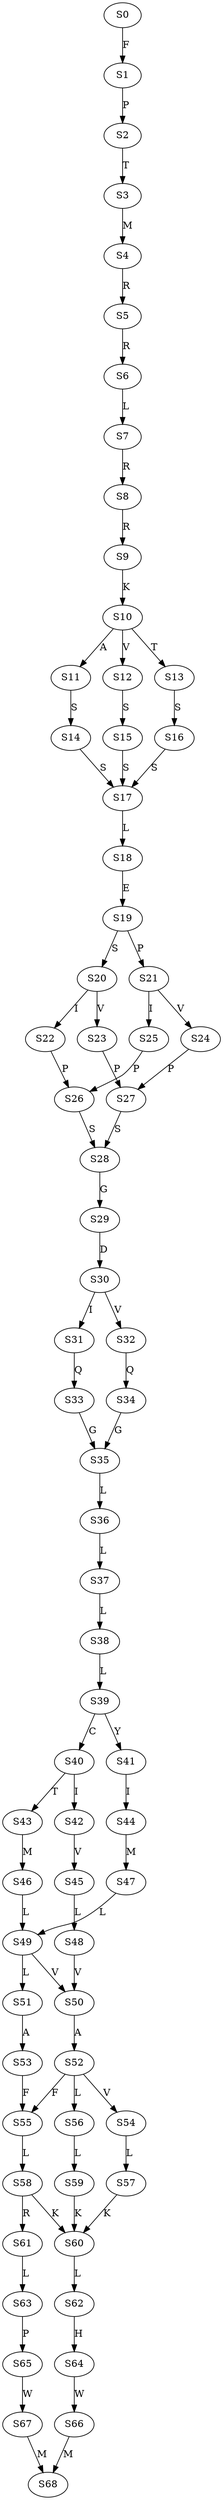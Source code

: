 strict digraph  {
	S0 -> S1 [ label = F ];
	S1 -> S2 [ label = P ];
	S2 -> S3 [ label = T ];
	S3 -> S4 [ label = M ];
	S4 -> S5 [ label = R ];
	S5 -> S6 [ label = R ];
	S6 -> S7 [ label = L ];
	S7 -> S8 [ label = R ];
	S8 -> S9 [ label = R ];
	S9 -> S10 [ label = K ];
	S10 -> S11 [ label = A ];
	S10 -> S12 [ label = V ];
	S10 -> S13 [ label = T ];
	S11 -> S14 [ label = S ];
	S12 -> S15 [ label = S ];
	S13 -> S16 [ label = S ];
	S14 -> S17 [ label = S ];
	S15 -> S17 [ label = S ];
	S16 -> S17 [ label = S ];
	S17 -> S18 [ label = L ];
	S18 -> S19 [ label = E ];
	S19 -> S20 [ label = S ];
	S19 -> S21 [ label = P ];
	S20 -> S22 [ label = I ];
	S20 -> S23 [ label = V ];
	S21 -> S24 [ label = V ];
	S21 -> S25 [ label = I ];
	S22 -> S26 [ label = P ];
	S23 -> S27 [ label = P ];
	S24 -> S27 [ label = P ];
	S25 -> S26 [ label = P ];
	S26 -> S28 [ label = S ];
	S27 -> S28 [ label = S ];
	S28 -> S29 [ label = G ];
	S29 -> S30 [ label = D ];
	S30 -> S31 [ label = I ];
	S30 -> S32 [ label = V ];
	S31 -> S33 [ label = Q ];
	S32 -> S34 [ label = Q ];
	S33 -> S35 [ label = G ];
	S34 -> S35 [ label = G ];
	S35 -> S36 [ label = L ];
	S36 -> S37 [ label = L ];
	S37 -> S38 [ label = L ];
	S38 -> S39 [ label = L ];
	S39 -> S40 [ label = C ];
	S39 -> S41 [ label = Y ];
	S40 -> S42 [ label = I ];
	S40 -> S43 [ label = T ];
	S41 -> S44 [ label = I ];
	S42 -> S45 [ label = V ];
	S43 -> S46 [ label = M ];
	S44 -> S47 [ label = M ];
	S45 -> S48 [ label = L ];
	S46 -> S49 [ label = L ];
	S47 -> S49 [ label = L ];
	S48 -> S50 [ label = V ];
	S49 -> S50 [ label = V ];
	S49 -> S51 [ label = L ];
	S50 -> S52 [ label = A ];
	S51 -> S53 [ label = A ];
	S52 -> S54 [ label = V ];
	S52 -> S55 [ label = F ];
	S52 -> S56 [ label = L ];
	S53 -> S55 [ label = F ];
	S54 -> S57 [ label = L ];
	S55 -> S58 [ label = L ];
	S56 -> S59 [ label = L ];
	S57 -> S60 [ label = K ];
	S58 -> S61 [ label = R ];
	S58 -> S60 [ label = K ];
	S59 -> S60 [ label = K ];
	S60 -> S62 [ label = L ];
	S61 -> S63 [ label = L ];
	S62 -> S64 [ label = H ];
	S63 -> S65 [ label = P ];
	S64 -> S66 [ label = W ];
	S65 -> S67 [ label = W ];
	S66 -> S68 [ label = M ];
	S67 -> S68 [ label = M ];
}
